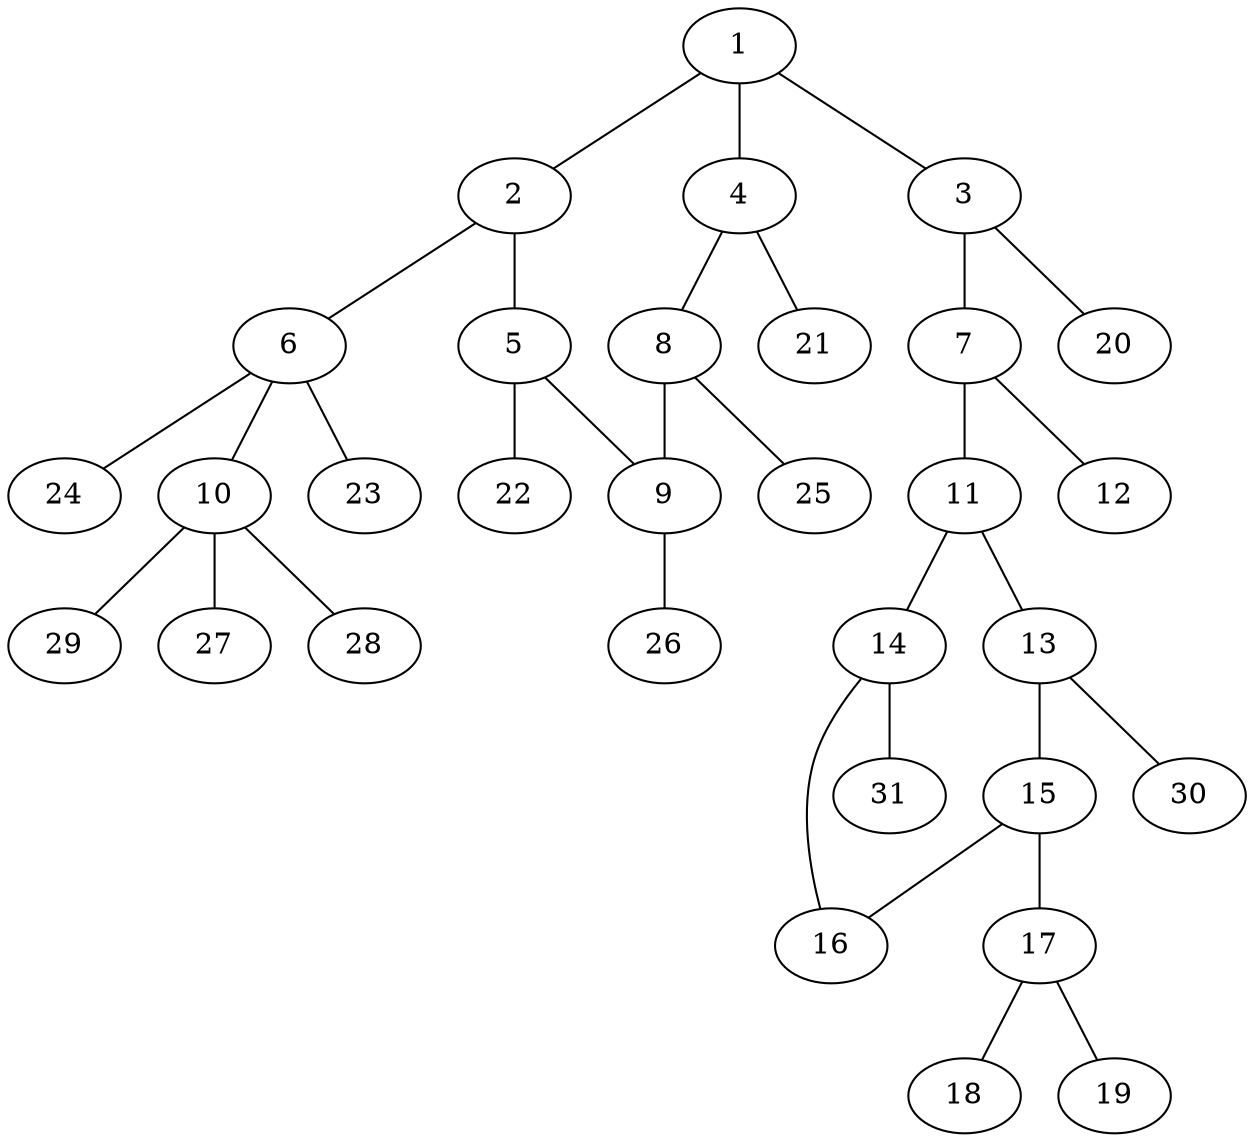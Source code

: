 graph molecule_2970 {
	1	 [chem=C];
	2	 [chem=C];
	1 -- 2	 [valence=1];
	3	 [chem=N];
	1 -- 3	 [valence=1];
	4	 [chem=C];
	1 -- 4	 [valence=2];
	5	 [chem=C];
	2 -- 5	 [valence=2];
	6	 [chem=C];
	2 -- 6	 [valence=1];
	7	 [chem=C];
	3 -- 7	 [valence=1];
	20	 [chem=H];
	3 -- 20	 [valence=1];
	8	 [chem=C];
	4 -- 8	 [valence=1];
	21	 [chem=H];
	4 -- 21	 [valence=1];
	9	 [chem=C];
	5 -- 9	 [valence=1];
	22	 [chem=H];
	5 -- 22	 [valence=1];
	10	 [chem=C];
	6 -- 10	 [valence=1];
	23	 [chem=H];
	6 -- 23	 [valence=1];
	24	 [chem=H];
	6 -- 24	 [valence=1];
	11	 [chem=C];
	7 -- 11	 [valence=1];
	12	 [chem=O];
	7 -- 12	 [valence=2];
	8 -- 9	 [valence=2];
	25	 [chem=H];
	8 -- 25	 [valence=1];
	26	 [chem=H];
	9 -- 26	 [valence=1];
	27	 [chem=H];
	10 -- 27	 [valence=1];
	28	 [chem=H];
	10 -- 28	 [valence=1];
	29	 [chem=H];
	10 -- 29	 [valence=1];
	13	 [chem=C];
	11 -- 13	 [valence=1];
	14	 [chem=C];
	11 -- 14	 [valence=2];
	15	 [chem=C];
	13 -- 15	 [valence=2];
	30	 [chem=H];
	13 -- 30	 [valence=1];
	16	 [chem=S];
	14 -- 16	 [valence=1];
	31	 [chem=H];
	14 -- 31	 [valence=1];
	15 -- 16	 [valence=1];
	17	 [chem=N];
	15 -- 17	 [valence=1];
	18	 [chem=O];
	17 -- 18	 [valence=2];
	19	 [chem=O];
	17 -- 19	 [valence=1];
}
